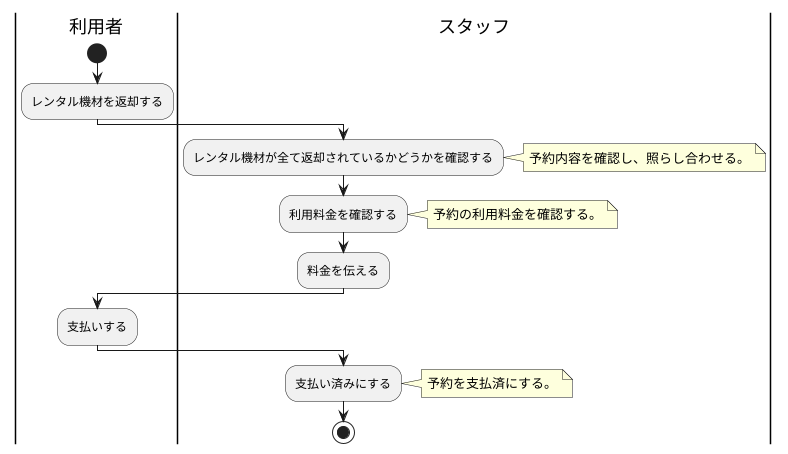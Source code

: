 @startuml BusinessFlow

|利用者|
start
:レンタル機材を返却する;

|スタッフ|
:レンタル機材が全て返却されているかどうかを確認する;
note right
予約内容を確認し、照らし合わせる。
end note

:利用料金を確認する;
note right
予約の利用料金を確認する。
end note

:料金を伝える;

|利用者|
:支払いする;

|スタッフ|
:支払い済みにする;
note right
予約を支払済にする。
end note

stop

@enduml

